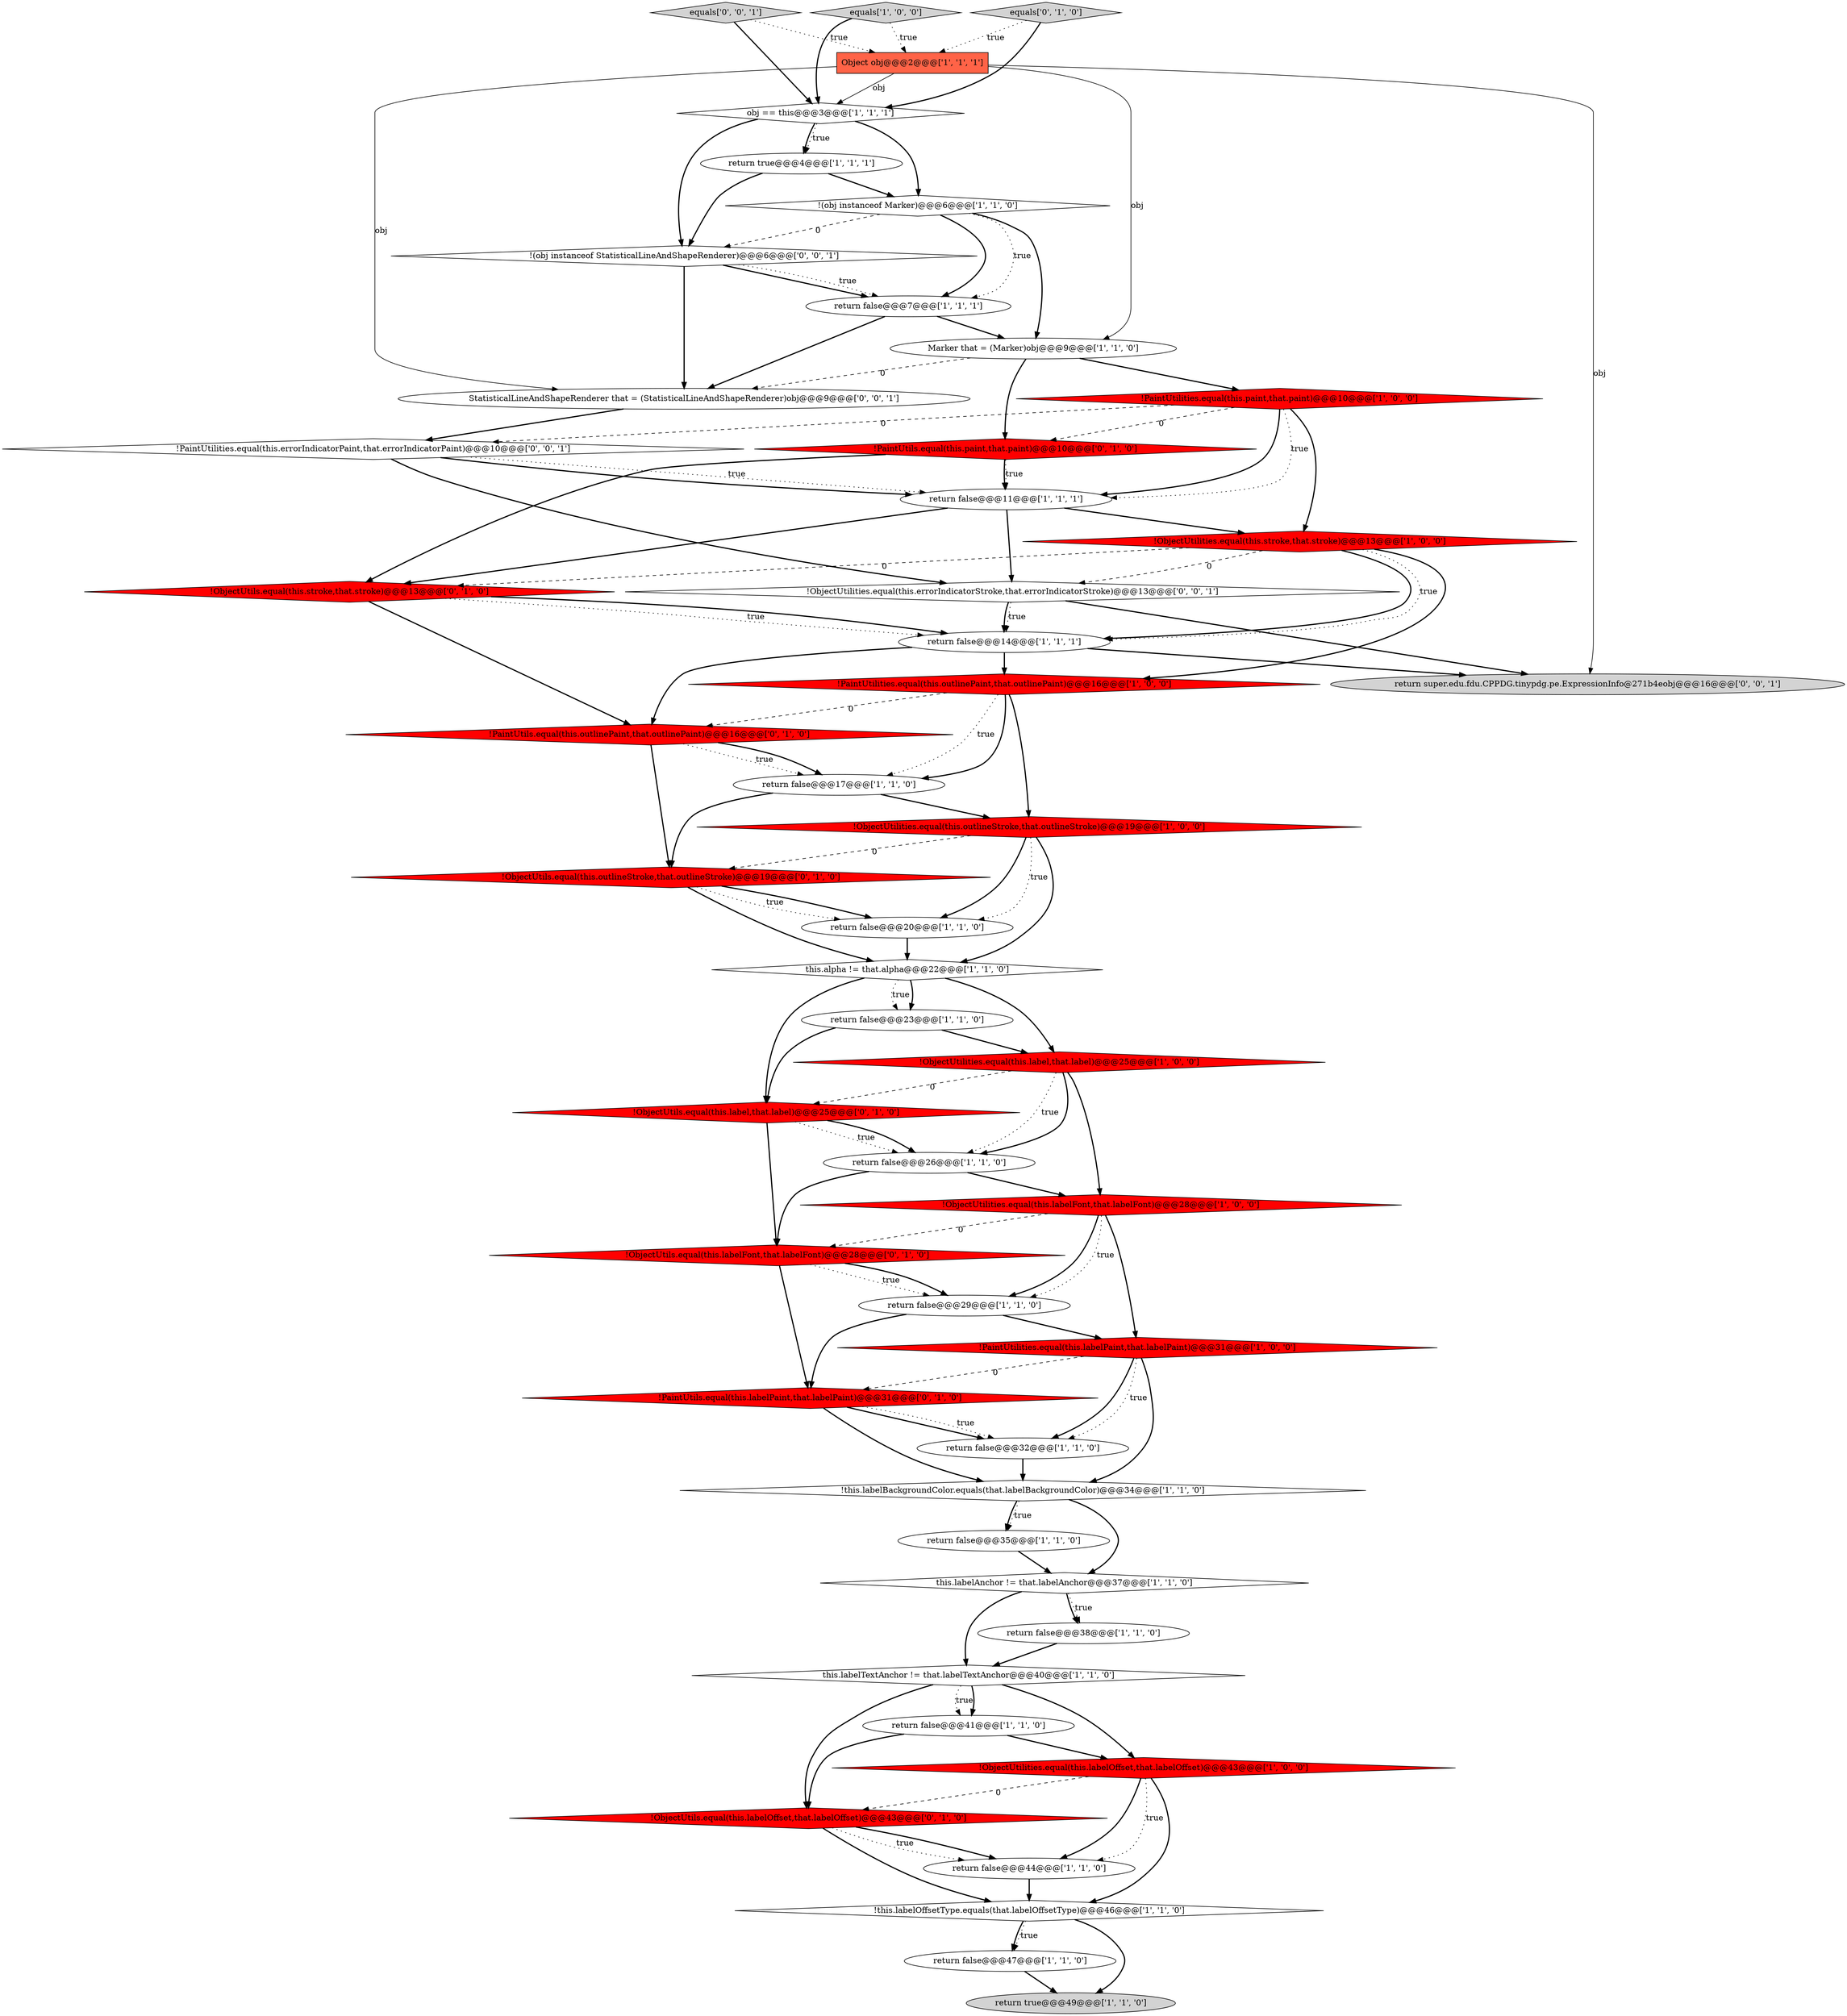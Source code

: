 digraph {
41 [style = filled, label = "!ObjectUtils.equal(this.label,that.label)@@@25@@@['0', '1', '0']", fillcolor = red, shape = diamond image = "AAA1AAABBB2BBB"];
28 [style = filled, label = "return false@@@47@@@['1', '1', '0']", fillcolor = white, shape = ellipse image = "AAA0AAABBB1BBB"];
22 [style = filled, label = "return false@@@41@@@['1', '1', '0']", fillcolor = white, shape = ellipse image = "AAA0AAABBB1BBB"];
9 [style = filled, label = "return false@@@32@@@['1', '1', '0']", fillcolor = white, shape = ellipse image = "AAA0AAABBB1BBB"];
37 [style = filled, label = "!ObjectUtils.equal(this.labelFont,that.labelFont)@@@28@@@['0', '1', '0']", fillcolor = red, shape = diamond image = "AAA1AAABBB2BBB"];
17 [style = filled, label = "!PaintUtilities.equal(this.labelPaint,that.labelPaint)@@@31@@@['1', '0', '0']", fillcolor = red, shape = diamond image = "AAA1AAABBB1BBB"];
23 [style = filled, label = "return true@@@4@@@['1', '1', '1']", fillcolor = white, shape = ellipse image = "AAA0AAABBB1BBB"];
38 [style = filled, label = "!ObjectUtils.equal(this.labelOffset,that.labelOffset)@@@43@@@['0', '1', '0']", fillcolor = red, shape = diamond image = "AAA1AAABBB2BBB"];
31 [style = filled, label = "this.labelTextAnchor != that.labelTextAnchor@@@40@@@['1', '1', '0']", fillcolor = white, shape = diamond image = "AAA0AAABBB1BBB"];
5 [style = filled, label = "return true@@@49@@@['1', '1', '0']", fillcolor = lightgray, shape = ellipse image = "AAA0AAABBB1BBB"];
34 [style = filled, label = "equals['0', '1', '0']", fillcolor = lightgray, shape = diamond image = "AAA0AAABBB2BBB"];
40 [style = filled, label = "!ObjectUtils.equal(this.stroke,that.stroke)@@@13@@@['0', '1', '0']", fillcolor = red, shape = diamond image = "AAA1AAABBB2BBB"];
21 [style = filled, label = "return false@@@38@@@['1', '1', '0']", fillcolor = white, shape = ellipse image = "AAA0AAABBB1BBB"];
35 [style = filled, label = "!ObjectUtils.equal(this.outlineStroke,that.outlineStroke)@@@19@@@['0', '1', '0']", fillcolor = red, shape = diamond image = "AAA1AAABBB2BBB"];
44 [style = filled, label = "StatisticalLineAndShapeRenderer that = (StatisticalLineAndShapeRenderer)obj@@@9@@@['0', '0', '1']", fillcolor = white, shape = ellipse image = "AAA0AAABBB3BBB"];
2 [style = filled, label = "return false@@@44@@@['1', '1', '0']", fillcolor = white, shape = ellipse image = "AAA0AAABBB1BBB"];
0 [style = filled, label = "return false@@@7@@@['1', '1', '1']", fillcolor = white, shape = ellipse image = "AAA0AAABBB1BBB"];
12 [style = filled, label = "return false@@@26@@@['1', '1', '0']", fillcolor = white, shape = ellipse image = "AAA0AAABBB1BBB"];
10 [style = filled, label = "return false@@@35@@@['1', '1', '0']", fillcolor = white, shape = ellipse image = "AAA0AAABBB1BBB"];
16 [style = filled, label = "!ObjectUtilities.equal(this.label,that.label)@@@25@@@['1', '0', '0']", fillcolor = red, shape = diamond image = "AAA1AAABBB1BBB"];
20 [style = filled, label = "!ObjectUtilities.equal(this.outlineStroke,that.outlineStroke)@@@19@@@['1', '0', '0']", fillcolor = red, shape = diamond image = "AAA1AAABBB1BBB"];
26 [style = filled, label = "return false@@@17@@@['1', '1', '0']", fillcolor = white, shape = ellipse image = "AAA0AAABBB1BBB"];
27 [style = filled, label = "return false@@@20@@@['1', '1', '0']", fillcolor = white, shape = ellipse image = "AAA0AAABBB1BBB"];
15 [style = filled, label = "return false@@@14@@@['1', '1', '1']", fillcolor = white, shape = ellipse image = "AAA0AAABBB1BBB"];
46 [style = filled, label = "equals['0', '0', '1']", fillcolor = lightgray, shape = diamond image = "AAA0AAABBB3BBB"];
3 [style = filled, label = "obj == this@@@3@@@['1', '1', '1']", fillcolor = white, shape = diamond image = "AAA0AAABBB1BBB"];
18 [style = filled, label = "Marker that = (Marker)obj@@@9@@@['1', '1', '0']", fillcolor = white, shape = ellipse image = "AAA0AAABBB1BBB"];
8 [style = filled, label = "!ObjectUtilities.equal(this.stroke,that.stroke)@@@13@@@['1', '0', '0']", fillcolor = red, shape = diamond image = "AAA1AAABBB1BBB"];
7 [style = filled, label = "!PaintUtilities.equal(this.outlinePaint,that.outlinePaint)@@@16@@@['1', '0', '0']", fillcolor = red, shape = diamond image = "AAA1AAABBB1BBB"];
1 [style = filled, label = "return false@@@11@@@['1', '1', '1']", fillcolor = white, shape = ellipse image = "AAA0AAABBB1BBB"];
33 [style = filled, label = "!ObjectUtilities.equal(this.labelFont,that.labelFont)@@@28@@@['1', '0', '0']", fillcolor = red, shape = diamond image = "AAA1AAABBB1BBB"];
13 [style = filled, label = "!this.labelBackgroundColor.equals(that.labelBackgroundColor)@@@34@@@['1', '1', '0']", fillcolor = white, shape = diamond image = "AAA0AAABBB1BBB"];
43 [style = filled, label = "!(obj instanceof StatisticalLineAndShapeRenderer)@@@6@@@['0', '0', '1']", fillcolor = white, shape = diamond image = "AAA0AAABBB3BBB"];
24 [style = filled, label = "equals['1', '0', '0']", fillcolor = lightgray, shape = diamond image = "AAA0AAABBB1BBB"];
42 [style = filled, label = "!PaintUtils.equal(this.paint,that.paint)@@@10@@@['0', '1', '0']", fillcolor = red, shape = diamond image = "AAA1AAABBB2BBB"];
48 [style = filled, label = "return super.edu.fdu.CPPDG.tinypdg.pe.ExpressionInfo@271b4eobj@@@16@@@['0', '0', '1']", fillcolor = lightgray, shape = ellipse image = "AAA0AAABBB3BBB"];
47 [style = filled, label = "!PaintUtilities.equal(this.errorIndicatorPaint,that.errorIndicatorPaint)@@@10@@@['0', '0', '1']", fillcolor = white, shape = diamond image = "AAA0AAABBB3BBB"];
11 [style = filled, label = "!(obj instanceof Marker)@@@6@@@['1', '1', '0']", fillcolor = white, shape = diamond image = "AAA0AAABBB1BBB"];
32 [style = filled, label = "!this.labelOffsetType.equals(that.labelOffsetType)@@@46@@@['1', '1', '0']", fillcolor = white, shape = diamond image = "AAA0AAABBB1BBB"];
29 [style = filled, label = "return false@@@23@@@['1', '1', '0']", fillcolor = white, shape = ellipse image = "AAA0AAABBB1BBB"];
30 [style = filled, label = "!ObjectUtilities.equal(this.labelOffset,that.labelOffset)@@@43@@@['1', '0', '0']", fillcolor = red, shape = diamond image = "AAA1AAABBB1BBB"];
45 [style = filled, label = "!ObjectUtilities.equal(this.errorIndicatorStroke,that.errorIndicatorStroke)@@@13@@@['0', '0', '1']", fillcolor = white, shape = diamond image = "AAA0AAABBB3BBB"];
19 [style = filled, label = "return false@@@29@@@['1', '1', '0']", fillcolor = white, shape = ellipse image = "AAA0AAABBB1BBB"];
39 [style = filled, label = "!PaintUtils.equal(this.labelPaint,that.labelPaint)@@@31@@@['0', '1', '0']", fillcolor = red, shape = diamond image = "AAA1AAABBB2BBB"];
6 [style = filled, label = "!PaintUtilities.equal(this.paint,that.paint)@@@10@@@['1', '0', '0']", fillcolor = red, shape = diamond image = "AAA1AAABBB1BBB"];
36 [style = filled, label = "!PaintUtils.equal(this.outlinePaint,that.outlinePaint)@@@16@@@['0', '1', '0']", fillcolor = red, shape = diamond image = "AAA1AAABBB2BBB"];
4 [style = filled, label = "this.alpha != that.alpha@@@22@@@['1', '1', '0']", fillcolor = white, shape = diamond image = "AAA0AAABBB1BBB"];
25 [style = filled, label = "Object obj@@@2@@@['1', '1', '1']", fillcolor = tomato, shape = box image = "AAA0AAABBB1BBB"];
14 [style = filled, label = "this.labelAnchor != that.labelAnchor@@@37@@@['1', '1', '0']", fillcolor = white, shape = diamond image = "AAA0AAABBB1BBB"];
32->28 [style = dotted, label="true"];
45->15 [style = dotted, label="true"];
24->25 [style = dotted, label="true"];
39->9 [style = bold, label=""];
17->9 [style = bold, label=""];
6->1 [style = dotted, label="true"];
40->15 [style = bold, label=""];
20->27 [style = dotted, label="true"];
25->48 [style = solid, label="obj"];
13->10 [style = dotted, label="true"];
45->48 [style = bold, label=""];
22->30 [style = bold, label=""];
20->27 [style = bold, label=""];
30->2 [style = dotted, label="true"];
7->26 [style = bold, label=""];
20->35 [style = dashed, label="0"];
33->37 [style = dashed, label="0"];
14->21 [style = dotted, label="true"];
21->31 [style = bold, label=""];
47->1 [style = dotted, label="true"];
11->0 [style = dotted, label="true"];
41->12 [style = dotted, label="true"];
31->30 [style = bold, label=""];
26->35 [style = bold, label=""];
43->0 [style = bold, label=""];
42->1 [style = bold, label=""];
11->43 [style = dashed, label="0"];
2->32 [style = bold, label=""];
43->44 [style = bold, label=""];
44->47 [style = bold, label=""];
13->14 [style = bold, label=""];
4->16 [style = bold, label=""];
6->47 [style = dashed, label="0"];
31->22 [style = dotted, label="true"];
39->9 [style = dotted, label="true"];
28->5 [style = bold, label=""];
10->14 [style = bold, label=""];
41->37 [style = bold, label=""];
3->11 [style = bold, label=""];
19->39 [style = bold, label=""];
37->19 [style = dotted, label="true"];
6->42 [style = dashed, label="0"];
42->40 [style = bold, label=""];
12->37 [style = bold, label=""];
11->18 [style = bold, label=""];
38->2 [style = bold, label=""];
38->32 [style = bold, label=""];
22->38 [style = bold, label=""];
3->23 [style = bold, label=""];
16->41 [style = dashed, label="0"];
43->0 [style = dotted, label="true"];
16->33 [style = bold, label=""];
12->33 [style = bold, label=""];
25->3 [style = solid, label="obj"];
0->44 [style = bold, label=""];
36->35 [style = bold, label=""];
40->15 [style = dotted, label="true"];
1->45 [style = bold, label=""];
29->16 [style = bold, label=""];
24->3 [style = bold, label=""];
14->21 [style = bold, label=""];
26->20 [style = bold, label=""];
46->25 [style = dotted, label="true"];
15->36 [style = bold, label=""];
3->23 [style = dotted, label="true"];
47->1 [style = bold, label=""];
30->38 [style = dashed, label="0"];
13->10 [style = bold, label=""];
17->39 [style = dashed, label="0"];
8->40 [style = dashed, label="0"];
1->8 [style = bold, label=""];
8->15 [style = bold, label=""];
45->15 [style = bold, label=""];
39->13 [style = bold, label=""];
23->43 [style = bold, label=""];
7->26 [style = dotted, label="true"];
8->15 [style = dotted, label="true"];
30->32 [style = bold, label=""];
4->29 [style = bold, label=""];
31->38 [style = bold, label=""];
19->17 [style = bold, label=""];
7->20 [style = bold, label=""];
4->41 [style = bold, label=""];
4->29 [style = dotted, label="true"];
6->1 [style = bold, label=""];
18->44 [style = dashed, label="0"];
42->1 [style = dotted, label="true"];
18->6 [style = bold, label=""];
40->36 [style = bold, label=""];
25->44 [style = solid, label="obj"];
14->31 [style = bold, label=""];
15->48 [style = bold, label=""];
0->18 [style = bold, label=""];
17->13 [style = bold, label=""];
47->45 [style = bold, label=""];
41->12 [style = bold, label=""];
33->19 [style = bold, label=""];
23->11 [style = bold, label=""];
34->25 [style = dotted, label="true"];
37->39 [style = bold, label=""];
36->26 [style = dotted, label="true"];
33->17 [style = bold, label=""];
46->3 [style = bold, label=""];
32->5 [style = bold, label=""];
35->27 [style = bold, label=""];
16->12 [style = dotted, label="true"];
31->22 [style = bold, label=""];
15->7 [style = bold, label=""];
1->40 [style = bold, label=""];
29->41 [style = bold, label=""];
36->26 [style = bold, label=""];
25->18 [style = solid, label="obj"];
35->4 [style = bold, label=""];
8->7 [style = bold, label=""];
20->4 [style = bold, label=""];
27->4 [style = bold, label=""];
35->27 [style = dotted, label="true"];
11->0 [style = bold, label=""];
34->3 [style = bold, label=""];
38->2 [style = dotted, label="true"];
17->9 [style = dotted, label="true"];
6->8 [style = bold, label=""];
8->45 [style = dashed, label="0"];
33->19 [style = dotted, label="true"];
3->43 [style = bold, label=""];
37->19 [style = bold, label=""];
30->2 [style = bold, label=""];
32->28 [style = bold, label=""];
16->12 [style = bold, label=""];
7->36 [style = dashed, label="0"];
9->13 [style = bold, label=""];
18->42 [style = bold, label=""];
}
